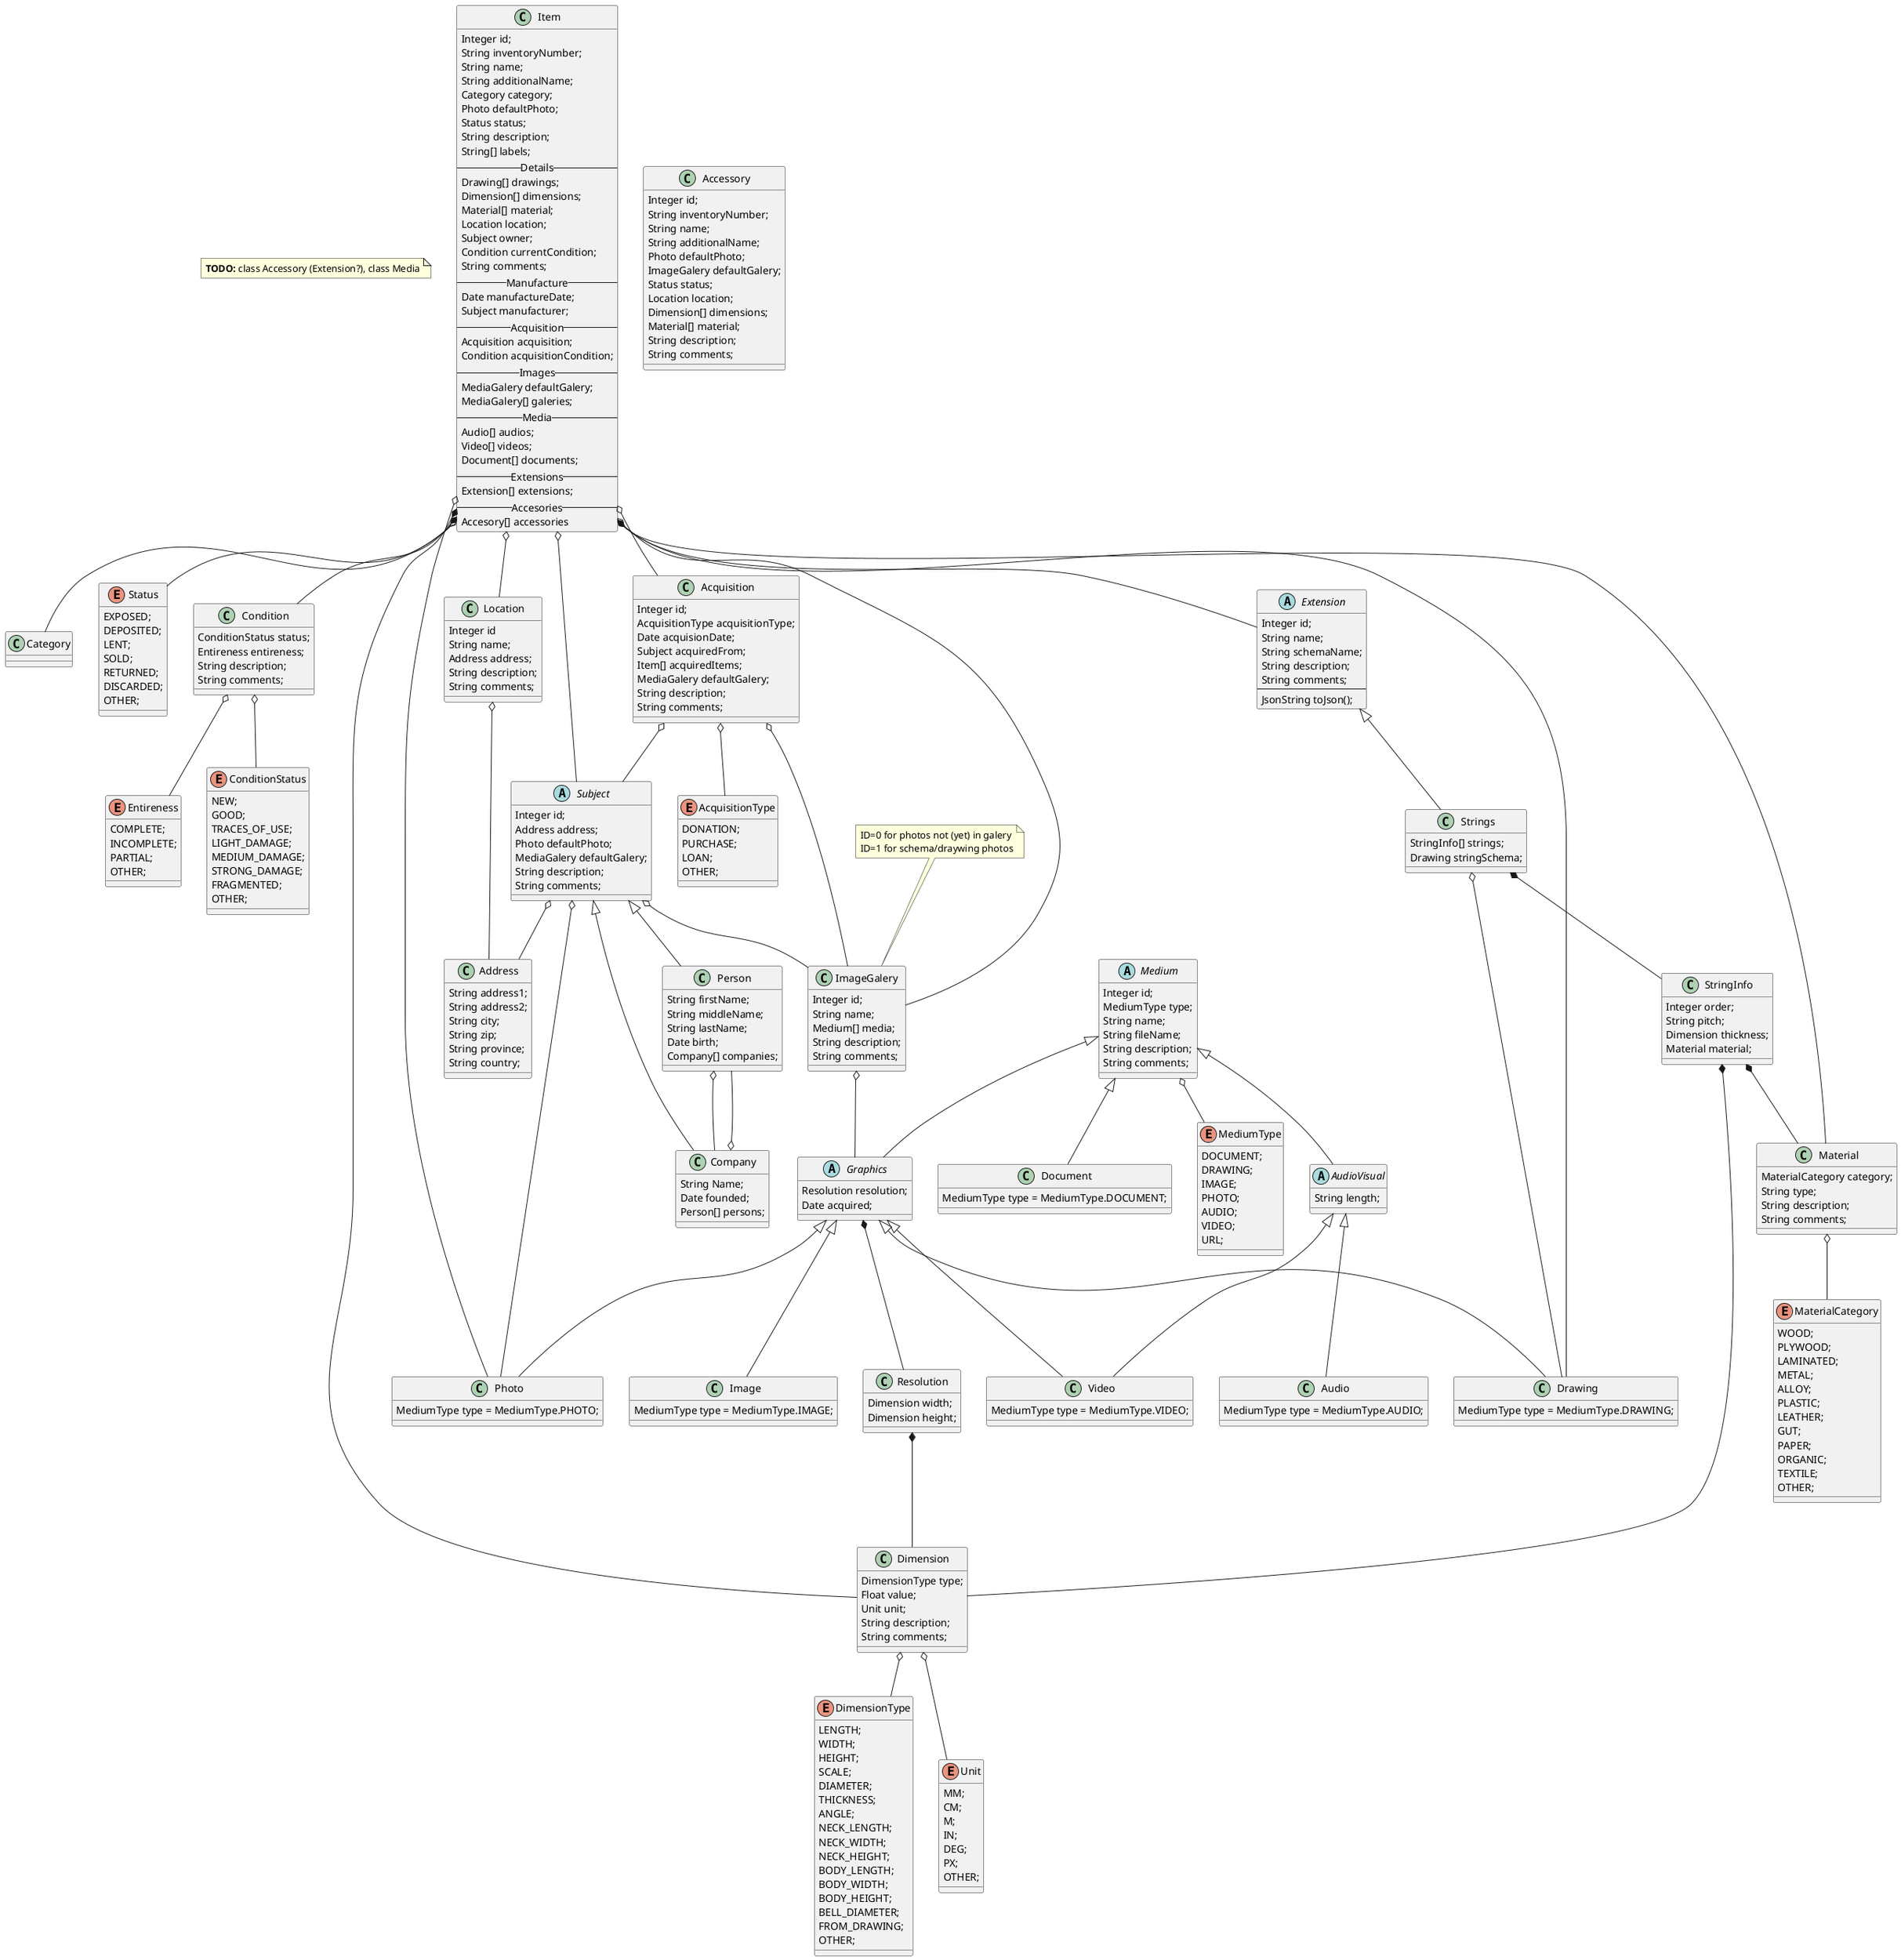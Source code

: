 @startuml
note "<b>TODO:</b> class Accessory (Extension?), class Media" as N1

class Item {
  Integer id;
  String inventoryNumber;
  String name;
  String additionalName;
  Category category;
  Photo defaultPhoto;
  Status status;
  String description;
  String[] labels;
  -- Details --
  Drawing[] drawings;
  Dimension[] dimensions;
  Material[] material;
  Location location;
  Subject owner;
  Condition currentCondition;
  String comments;
  -- Manufacture --
  Date manufactureDate;
  Subject manufacturer;
  -- Acquisition --
  Acquisition acquisition;
  Condition acquisitionCondition;
  -- Images --
  MediaGalery defaultGalery;
  MediaGalery[] galeries;
  -- Media --
  Audio[] audios;
  Video[] videos;
  Document[] documents;
  -- Extensions --
  Extension[] extensions;
  -- Accesories --
  Accesory[] accessories
}

class Category {
}

enum Status {
  EXPOSED;
  DEPOSITED;
  LENT;
  SOLD;
  RETURNED;
  DISCARDED;
  OTHER;
}

class Condition {
  ConditionStatus status;
  Entireness entireness;
  String description;
  String comments;
}

enum ConditionStatus {
  NEW;
  GOOD;
  TRACES_OF_USE;
  LIGHT_DAMAGE;
  MEDIUM_DAMAGE;
  STRONG_DAMAGE;
  FRAGMENTED;
  OTHER;
}

enum Entireness {
  COMPLETE;
  INCOMPLETE;
  PARTIAL;
  OTHER;
}

class Dimension {
  DimensionType type;
  Float value;
  Unit unit;
  String description;
  String comments;
}

enum DimensionType {
  LENGTH;
  WIDTH;
  HEIGHT;
  SCALE;
  DIAMETER;
  THICKNESS;
  ANGLE;
  NECK_LENGTH;
  NECK_WIDTH;
  NECK_HEIGHT;
  BODY_LENGTH;
  BODY_WIDTH;
  BODY_HEIGHT;
  BELL_DIAMETER;
  FROM_DRAWING;
  OTHER;
}

enum Unit {
  MM;
  CM;
  M;
  IN;
  DEG;
  PX;
  OTHER;
}

class Material {
  MaterialCategory category;
  String type;
  String description;
  String comments;
}

enum MaterialCategory {
  WOOD;
  PLYWOOD;
  LAMINATED;
  METAL;
  ALLOY;
  PLASTIC;
  LEATHER;
  GUT;
  PAPER;
  ORGANIC;
  TEXTILE;
  OTHER;
}

class Location {
  Integer id
  String name;
  Address address;
  String description;
  String comments;
}

class Address {
  String address1;
  String address2;
  String city;
  String zip;
  String province;
  String country;
}

abstract class Subject {
  Integer id;
  Address address;
  Photo defaultPhoto;
  MediaGalery defaultGalery;
  String description;
  String comments;
}

class Person extends Subject {
  String firstName;
  String middleName;
  String lastName;
  Date birth;
  Company[] companies;
}

class Company extends Subject {
  String Name;
  Date founded;
  Person[] persons;
}

class Acquisition {
  Integer id;
  AcquisitionType acquisitionType;
  Date acquisionDate;
  Subject acquiredFrom;
  Item[] acquiredItems;
  MediaGalery defaultGalery;
  String description;
  String comments;
}

enum AcquisitionType {
  DONATION;
  PURCHASE;
  LOAN;
  OTHER;
}

class ImageGalery {
  Integer id;
  String name;
  Medium[] media;
  String description;
  String comments;
}
note top: ID=0 for photos not (yet) in galery\nID=1 for schema/draywing photos

abstract class Medium {
  Integer id;
  MediumType type;
  String name;
  String fileName;
  String description;
  String comments;
}

enum MediumType {
  DOCUMENT;
  DRAWING;
  IMAGE;
  PHOTO;
  AUDIO;
  VIDEO;
  URL;
}

abstract class Graphics extends Medium {
  Resolution resolution;
  Date acquired;
}

abstract class AudioVisual extends Medium {
  String length;
}

class Document extends Medium {
  MediumType type = MediumType.DOCUMENT;
}

class Photo extends Graphics {
  MediumType type = MediumType.PHOTO;
}

class Drawing extends Graphics {
  MediumType type = MediumType.DRAWING;
}

class Image extends Graphics {
  MediumType type = MediumType.IMAGE;
}

class Audio extends AudioVisual {
  MediumType type = MediumType.AUDIO;
}

class Video extends AudioVisual, Graphics {
  MediumType type = MediumType.VIDEO;
}

class Resolution {
  Dimension width;
  Dimension height;
}

abstract class Extension {
  Integer id;
  String name;
  String schemaName;
  String description;
  String comments;
  --
  JsonString toJson();
}

class Accessory {
  Integer id;
  String inventoryNumber;
  String name;
  String additionalName;
  Photo defaultPhoto;
  ImageGalery defaultGalery;
  Status status;
  Location location;
  Dimension[] dimensions;
  Material[] material;
  String description;
  String comments;
}

class Strings extends Extension {
  StringInfo[] strings;
  Drawing stringSchema;
}

class StringInfo {
  Integer order;
  String pitch;
  Dimension thickness;
  Material material;
}

Item o-- Category
Item *-- Condition
Item o-- Subject
Item o-- Acquisition
Item *-- Dimension
Item *-- Material
Item o-- Status
Item o-- Location
Item o-- Photo
Item o-- Drawing
Item o-- ImageGalery
Item *-- Extension

Condition o-- ConditionStatus
Condition o-- Entireness

Acquisition o-- AcquisitionType
Acquisition o-- Subject
Acquisition o-- ImageGalery

Dimension o-- DimensionType
Dimension o-- Unit

Material o-- MaterialCategory

Location o-- Address

Subject o-- Address
Subject o-- Photo
Subject o-- ImageGalery
Person o-- Company
Company o-- Person

Medium o-- MediumType
Graphics *-- Resolution
ImageGalery o-- Graphics

Resolution *-- Dimension

Strings *-- StringInfo
Strings o-- Drawing
StringInfo *-- Dimension
StringInfo *-- Material
@enduml
